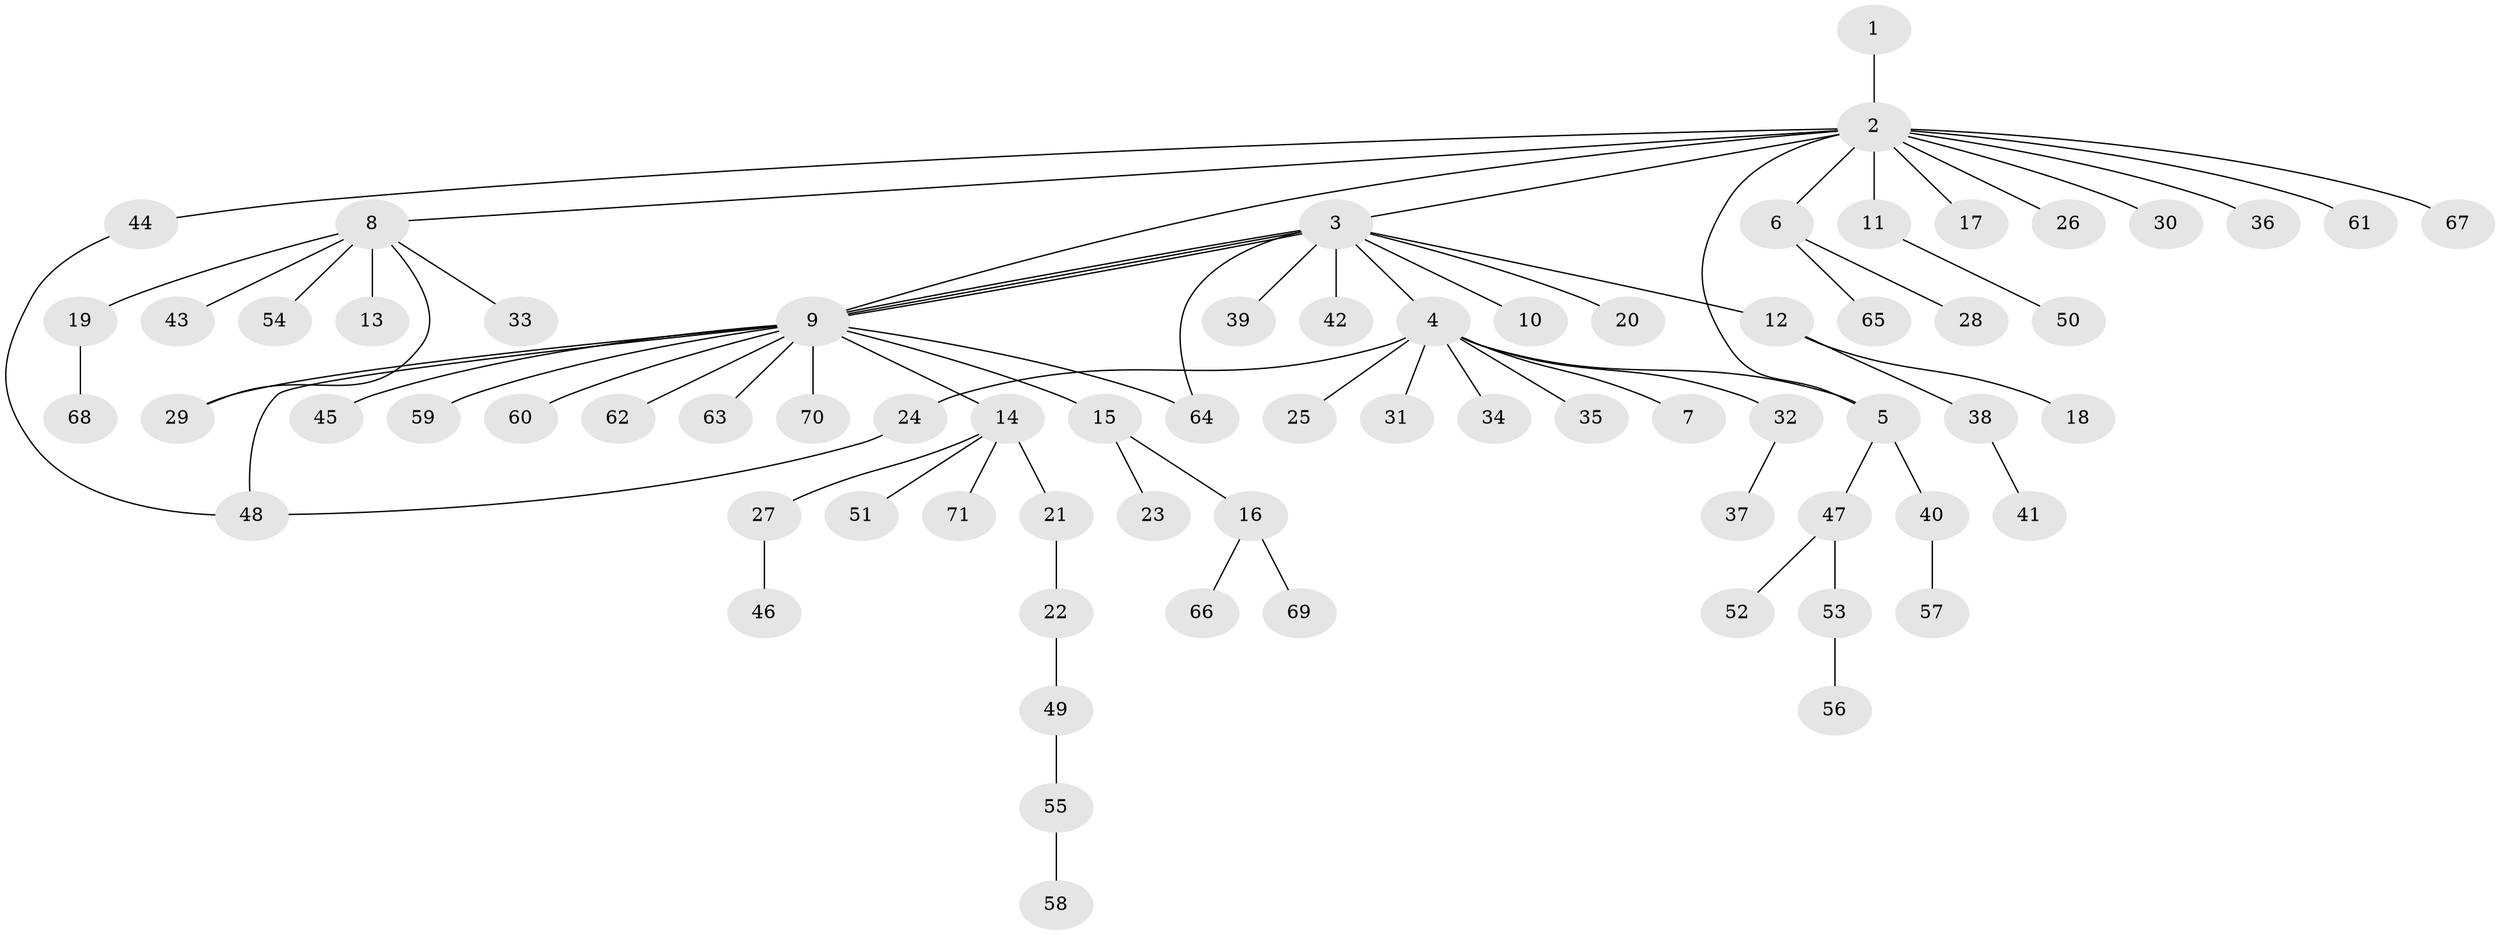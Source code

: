 // Generated by graph-tools (version 1.1) at 2025/48/03/09/25 04:48:16]
// undirected, 71 vertices, 78 edges
graph export_dot {
graph [start="1"]
  node [color=gray90,style=filled];
  1;
  2;
  3;
  4;
  5;
  6;
  7;
  8;
  9;
  10;
  11;
  12;
  13;
  14;
  15;
  16;
  17;
  18;
  19;
  20;
  21;
  22;
  23;
  24;
  25;
  26;
  27;
  28;
  29;
  30;
  31;
  32;
  33;
  34;
  35;
  36;
  37;
  38;
  39;
  40;
  41;
  42;
  43;
  44;
  45;
  46;
  47;
  48;
  49;
  50;
  51;
  52;
  53;
  54;
  55;
  56;
  57;
  58;
  59;
  60;
  61;
  62;
  63;
  64;
  65;
  66;
  67;
  68;
  69;
  70;
  71;
  1 -- 2;
  2 -- 3;
  2 -- 5;
  2 -- 6;
  2 -- 8;
  2 -- 9;
  2 -- 11;
  2 -- 17;
  2 -- 26;
  2 -- 30;
  2 -- 36;
  2 -- 44;
  2 -- 61;
  2 -- 67;
  3 -- 4;
  3 -- 9;
  3 -- 9;
  3 -- 9;
  3 -- 10;
  3 -- 12;
  3 -- 20;
  3 -- 39;
  3 -- 42;
  3 -- 64;
  4 -- 5;
  4 -- 7;
  4 -- 24;
  4 -- 25;
  4 -- 31;
  4 -- 32;
  4 -- 34;
  4 -- 35;
  5 -- 40;
  5 -- 47;
  6 -- 28;
  6 -- 65;
  8 -- 13;
  8 -- 19;
  8 -- 29;
  8 -- 33;
  8 -- 43;
  8 -- 54;
  9 -- 14;
  9 -- 15;
  9 -- 29;
  9 -- 45;
  9 -- 48;
  9 -- 59;
  9 -- 60;
  9 -- 62;
  9 -- 63;
  9 -- 64;
  9 -- 70;
  11 -- 50;
  12 -- 18;
  12 -- 38;
  14 -- 21;
  14 -- 27;
  14 -- 51;
  14 -- 71;
  15 -- 16;
  15 -- 23;
  16 -- 66;
  16 -- 69;
  19 -- 68;
  21 -- 22;
  22 -- 49;
  24 -- 48;
  27 -- 46;
  32 -- 37;
  38 -- 41;
  40 -- 57;
  44 -- 48;
  47 -- 52;
  47 -- 53;
  49 -- 55;
  53 -- 56;
  55 -- 58;
}
